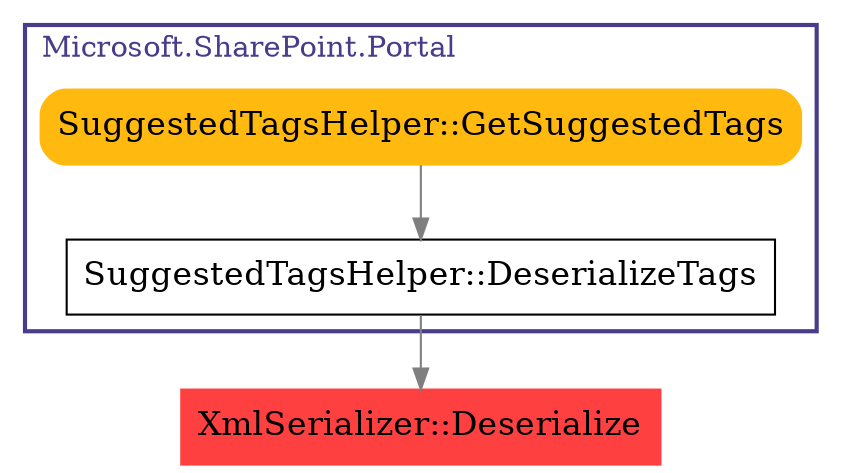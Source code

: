 digraph G {
node [fontsize = 16];
0 [label="XmlSerializer::Deserialize", shape="box", style="filled", fillcolor="brown1", color="brown1"];
subgraph cluster_0 {
label="Microsoft.SharePoint.Portal";
color=darkslateblue;
fontcolor=darkslateblue;
penwidth=2;
labeljust=l;
1 [label="SuggestedTagsHelper::DeserializeTags", shape="box"];
2 [label="SuggestedTagsHelper::GetSuggestedTags", shape="box", style="filled, rounded", fillcolor="darkgoldenrod1", color="darkgoldenrod1"];
}
1 -> 0 [color="gray50"];
2 -> 1 [color="gray50"];
}
